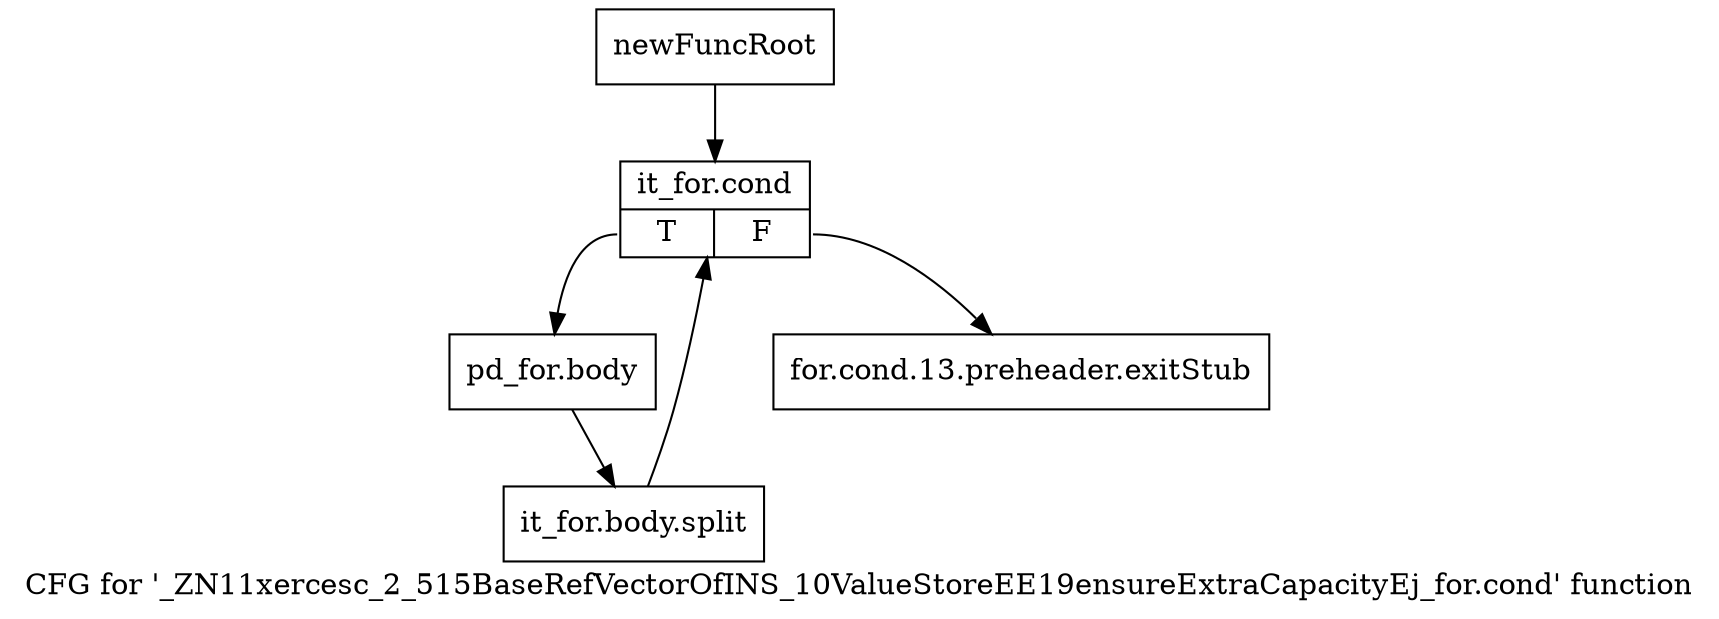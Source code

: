 digraph "CFG for '_ZN11xercesc_2_515BaseRefVectorOfINS_10ValueStoreEE19ensureExtraCapacityEj_for.cond' function" {
	label="CFG for '_ZN11xercesc_2_515BaseRefVectorOfINS_10ValueStoreEE19ensureExtraCapacityEj_for.cond' function";

	Node0x9acabe0 [shape=record,label="{newFuncRoot}"];
	Node0x9acabe0 -> Node0x9acac80;
	Node0x9acac30 [shape=record,label="{for.cond.13.preheader.exitStub}"];
	Node0x9acac80 [shape=record,label="{it_for.cond|{<s0>T|<s1>F}}"];
	Node0x9acac80:s0 -> Node0x9acacd0;
	Node0x9acac80:s1 -> Node0x9acac30;
	Node0x9acacd0 [shape=record,label="{pd_for.body}"];
	Node0x9acacd0 -> Node0xcf1c8d0;
	Node0xcf1c8d0 [shape=record,label="{it_for.body.split}"];
	Node0xcf1c8d0 -> Node0x9acac80;
}
